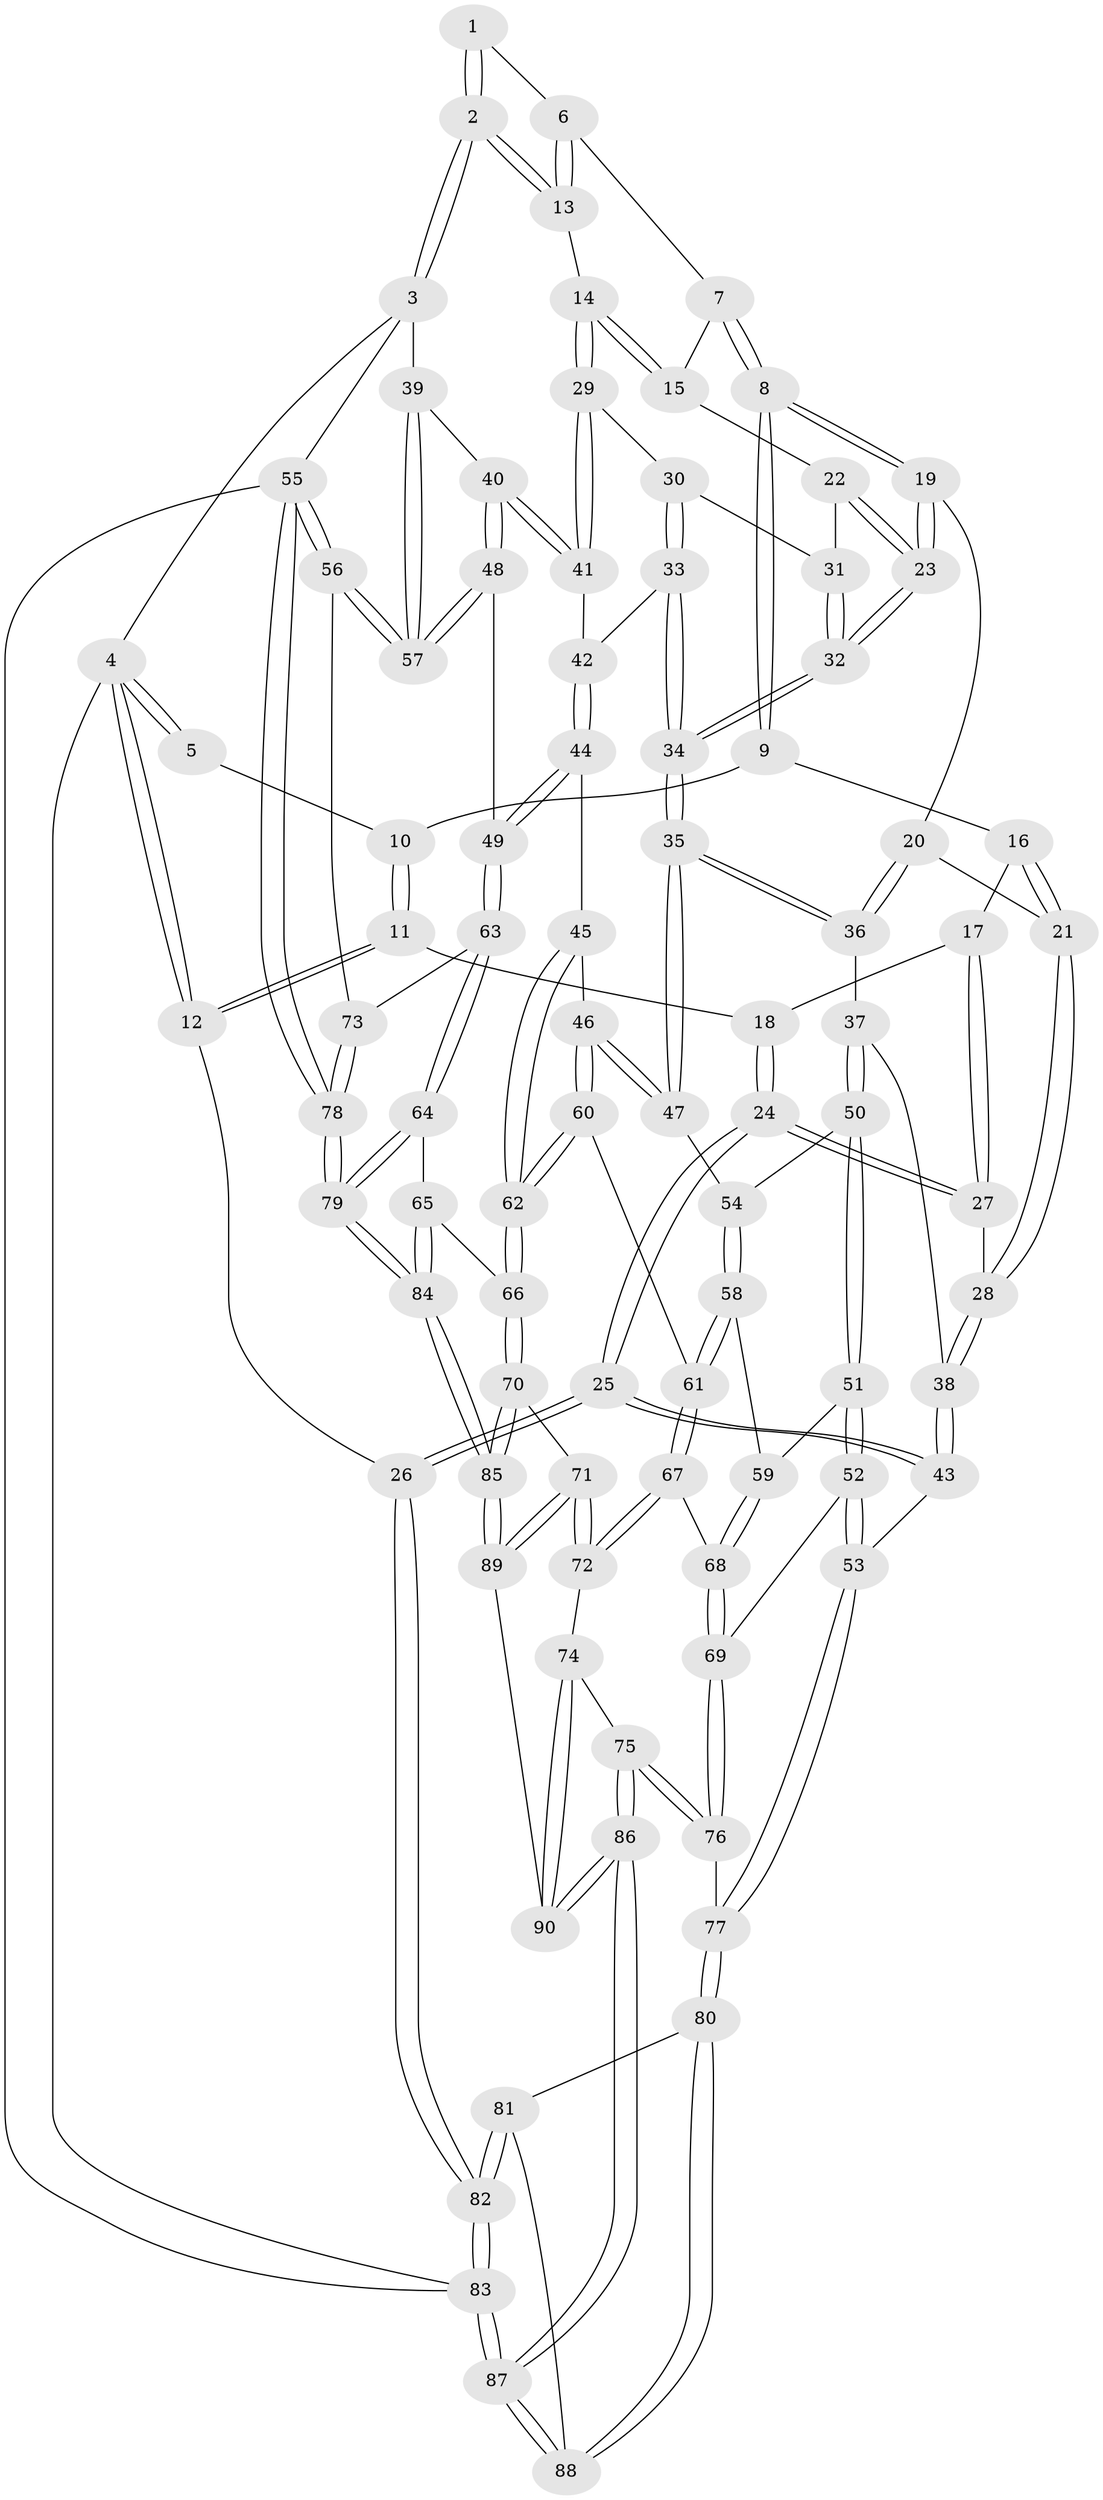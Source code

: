 // coarse degree distribution, {2: 0.03125, 4: 0.21875, 3: 0.75}
// Generated by graph-tools (version 1.1) at 2025/38/03/04/25 23:38:23]
// undirected, 90 vertices, 222 edges
graph export_dot {
  node [color=gray90,style=filled];
  1 [pos="+0.4971489929237698+0"];
  2 [pos="+1+0"];
  3 [pos="+1+0"];
  4 [pos="+0+0"];
  5 [pos="+0.21576900219371942+0"];
  6 [pos="+0.48722626340620134+0.05632337678514834"];
  7 [pos="+0.47207776887721997+0.10890006976943141"];
  8 [pos="+0.3546499525196626+0.1432768772625045"];
  9 [pos="+0.2760244329597994+0.06786075927336016"];
  10 [pos="+0.22215894247302873+0"];
  11 [pos="+0.022101060182995638+0.15292069176572815"];
  12 [pos="+0+0.10078179482329802"];
  13 [pos="+1+0"];
  14 [pos="+1+0"];
  15 [pos="+0.5865427771583209+0.1579393325685748"];
  16 [pos="+0.14503198822382132+0.17530806499901103"];
  17 [pos="+0.1039924889594047+0.18138406782566546"];
  18 [pos="+0.05719250703377624+0.17170563971790426"];
  19 [pos="+0.3568280798519117+0.21635268184703654"];
  20 [pos="+0.31247705022434713+0.2771370965866911"];
  21 [pos="+0.21541731737512773+0.3080046129510448"];
  22 [pos="+0.5828041993092111+0.1860530649912257"];
  23 [pos="+0.46464698374865904+0.2988136485748333"];
  24 [pos="+0.02750925597576375+0.45836352512490935"];
  25 [pos="+0+0.5690846163571429"];
  26 [pos="+0+0.5672931826717101"];
  27 [pos="+0.112302675815112+0.3669665323455977"];
  28 [pos="+0.21239909020714395+0.31182785183031014"];
  29 [pos="+0.8196335960997765+0.30150415680513104"];
  30 [pos="+0.6215603032021902+0.28452141309305196"];
  31 [pos="+0.6082554035628123+0.26141654487455757"];
  32 [pos="+0.4769949309524371+0.3282871589886988"];
  33 [pos="+0.579055957180011+0.39417939304304445"];
  34 [pos="+0.49778943502179773+0.4065588989160248"];
  35 [pos="+0.4788685885996363+0.43231996960427566"];
  36 [pos="+0.3269945656135732+0.3400241604757654"];
  37 [pos="+0.29598066857811534+0.46182428153473704"];
  38 [pos="+0.27251855027852384+0.46213362975571126"];
  39 [pos="+1+0.3045554624534836"];
  40 [pos="+0.8458300530078554+0.5259539718416852"];
  41 [pos="+0.8003253403588303+0.37847697276237235"];
  42 [pos="+0.640826891600423+0.4215301611024614"];
  43 [pos="+0+0.5808414257707649"];
  44 [pos="+0.6450582443709701+0.5413342424041445"];
  45 [pos="+0.5703734857036724+0.5663783043784462"];
  46 [pos="+0.5331265315179735+0.5521839595703882"];
  47 [pos="+0.46003942128373476+0.4772856030632419"];
  48 [pos="+0.8438947418456262+0.5802585726971646"];
  49 [pos="+0.8084895757807273+0.6248094109475337"];
  50 [pos="+0.3504127357449705+0.49149778053920873"];
  51 [pos="+0.26202524936136273+0.6489920781969851"];
  52 [pos="+0.25611394656445235+0.649058832159541"];
  53 [pos="+0+0.5841157247655512"];
  54 [pos="+0.4177141154575475+0.49915029581864523"];
  55 [pos="+1+1"];
  56 [pos="+1+0.691767726884387"];
  57 [pos="+1+0.6302200672572501"];
  58 [pos="+0.40845236988417677+0.5656740983578591"];
  59 [pos="+0.2825896530984878+0.6570931294248474"];
  60 [pos="+0.4857211768665087+0.6564390458097612"];
  61 [pos="+0.4282059395119095+0.6752327358174446"];
  62 [pos="+0.5989541201824983+0.7069040891340256"];
  63 [pos="+0.7908236685129542+0.6940058070655756"];
  64 [pos="+0.7730154780688414+0.7123439248367396"];
  65 [pos="+0.7157387072262741+0.7629932721679187"];
  66 [pos="+0.6435998639039189+0.7706910318168513"];
  67 [pos="+0.39372549906657694+0.733945799460279"];
  68 [pos="+0.38177661732409846+0.7306528887620968"];
  69 [pos="+0.25014780516903257+0.8038629453987223"];
  70 [pos="+0.5693993757689422+0.8255994573811808"];
  71 [pos="+0.49216279315066286+0.8543866734505073"];
  72 [pos="+0.4554867156777908+0.8433726881266043"];
  73 [pos="+0.901745171487239+0.7643582720768473"];
  74 [pos="+0.4264019262869006+0.8612358171428895"];
  75 [pos="+0.30871214182410406+0.9011528726676297"];
  76 [pos="+0.22160547466199387+0.8390842453562009"];
  77 [pos="+0.13706966175731325+0.8381936705000831"];
  78 [pos="+1+1"];
  79 [pos="+1+1"];
  80 [pos="+0.13232751926569464+0.8552703863005573"];
  81 [pos="+0+0.9265235337432501"];
  82 [pos="+0+0.9601290684882456"];
  83 [pos="+0+1"];
  84 [pos="+0.9024288711014368+1"];
  85 [pos="+0.8282820922033254+1"];
  86 [pos="+0.22173602702415443+1"];
  87 [pos="+0.16775370735048406+1"];
  88 [pos="+0.12353970576519317+0.9551025055288652"];
  89 [pos="+0.5438171050450877+1"];
  90 [pos="+0.3126493982969742+1"];
  1 -- 2;
  1 -- 2;
  1 -- 6;
  2 -- 3;
  2 -- 3;
  2 -- 13;
  2 -- 13;
  3 -- 4;
  3 -- 39;
  3 -- 55;
  4 -- 5;
  4 -- 5;
  4 -- 12;
  4 -- 12;
  4 -- 83;
  5 -- 10;
  6 -- 7;
  6 -- 13;
  6 -- 13;
  7 -- 8;
  7 -- 8;
  7 -- 15;
  8 -- 9;
  8 -- 9;
  8 -- 19;
  8 -- 19;
  9 -- 10;
  9 -- 16;
  10 -- 11;
  10 -- 11;
  11 -- 12;
  11 -- 12;
  11 -- 18;
  12 -- 26;
  13 -- 14;
  14 -- 15;
  14 -- 15;
  14 -- 29;
  14 -- 29;
  15 -- 22;
  16 -- 17;
  16 -- 21;
  16 -- 21;
  17 -- 18;
  17 -- 27;
  17 -- 27;
  18 -- 24;
  18 -- 24;
  19 -- 20;
  19 -- 23;
  19 -- 23;
  20 -- 21;
  20 -- 36;
  20 -- 36;
  21 -- 28;
  21 -- 28;
  22 -- 23;
  22 -- 23;
  22 -- 31;
  23 -- 32;
  23 -- 32;
  24 -- 25;
  24 -- 25;
  24 -- 27;
  24 -- 27;
  25 -- 26;
  25 -- 26;
  25 -- 43;
  25 -- 43;
  26 -- 82;
  26 -- 82;
  27 -- 28;
  28 -- 38;
  28 -- 38;
  29 -- 30;
  29 -- 41;
  29 -- 41;
  30 -- 31;
  30 -- 33;
  30 -- 33;
  31 -- 32;
  31 -- 32;
  32 -- 34;
  32 -- 34;
  33 -- 34;
  33 -- 34;
  33 -- 42;
  34 -- 35;
  34 -- 35;
  35 -- 36;
  35 -- 36;
  35 -- 47;
  35 -- 47;
  36 -- 37;
  37 -- 38;
  37 -- 50;
  37 -- 50;
  38 -- 43;
  38 -- 43;
  39 -- 40;
  39 -- 57;
  39 -- 57;
  40 -- 41;
  40 -- 41;
  40 -- 48;
  40 -- 48;
  41 -- 42;
  42 -- 44;
  42 -- 44;
  43 -- 53;
  44 -- 45;
  44 -- 49;
  44 -- 49;
  45 -- 46;
  45 -- 62;
  45 -- 62;
  46 -- 47;
  46 -- 47;
  46 -- 60;
  46 -- 60;
  47 -- 54;
  48 -- 49;
  48 -- 57;
  48 -- 57;
  49 -- 63;
  49 -- 63;
  50 -- 51;
  50 -- 51;
  50 -- 54;
  51 -- 52;
  51 -- 52;
  51 -- 59;
  52 -- 53;
  52 -- 53;
  52 -- 69;
  53 -- 77;
  53 -- 77;
  54 -- 58;
  54 -- 58;
  55 -- 56;
  55 -- 56;
  55 -- 78;
  55 -- 78;
  55 -- 83;
  56 -- 57;
  56 -- 57;
  56 -- 73;
  58 -- 59;
  58 -- 61;
  58 -- 61;
  59 -- 68;
  59 -- 68;
  60 -- 61;
  60 -- 62;
  60 -- 62;
  61 -- 67;
  61 -- 67;
  62 -- 66;
  62 -- 66;
  63 -- 64;
  63 -- 64;
  63 -- 73;
  64 -- 65;
  64 -- 79;
  64 -- 79;
  65 -- 66;
  65 -- 84;
  65 -- 84;
  66 -- 70;
  66 -- 70;
  67 -- 68;
  67 -- 72;
  67 -- 72;
  68 -- 69;
  68 -- 69;
  69 -- 76;
  69 -- 76;
  70 -- 71;
  70 -- 85;
  70 -- 85;
  71 -- 72;
  71 -- 72;
  71 -- 89;
  71 -- 89;
  72 -- 74;
  73 -- 78;
  73 -- 78;
  74 -- 75;
  74 -- 90;
  74 -- 90;
  75 -- 76;
  75 -- 76;
  75 -- 86;
  75 -- 86;
  76 -- 77;
  77 -- 80;
  77 -- 80;
  78 -- 79;
  78 -- 79;
  79 -- 84;
  79 -- 84;
  80 -- 81;
  80 -- 88;
  80 -- 88;
  81 -- 82;
  81 -- 82;
  81 -- 88;
  82 -- 83;
  82 -- 83;
  83 -- 87;
  83 -- 87;
  84 -- 85;
  84 -- 85;
  85 -- 89;
  85 -- 89;
  86 -- 87;
  86 -- 87;
  86 -- 90;
  86 -- 90;
  87 -- 88;
  87 -- 88;
  89 -- 90;
}
